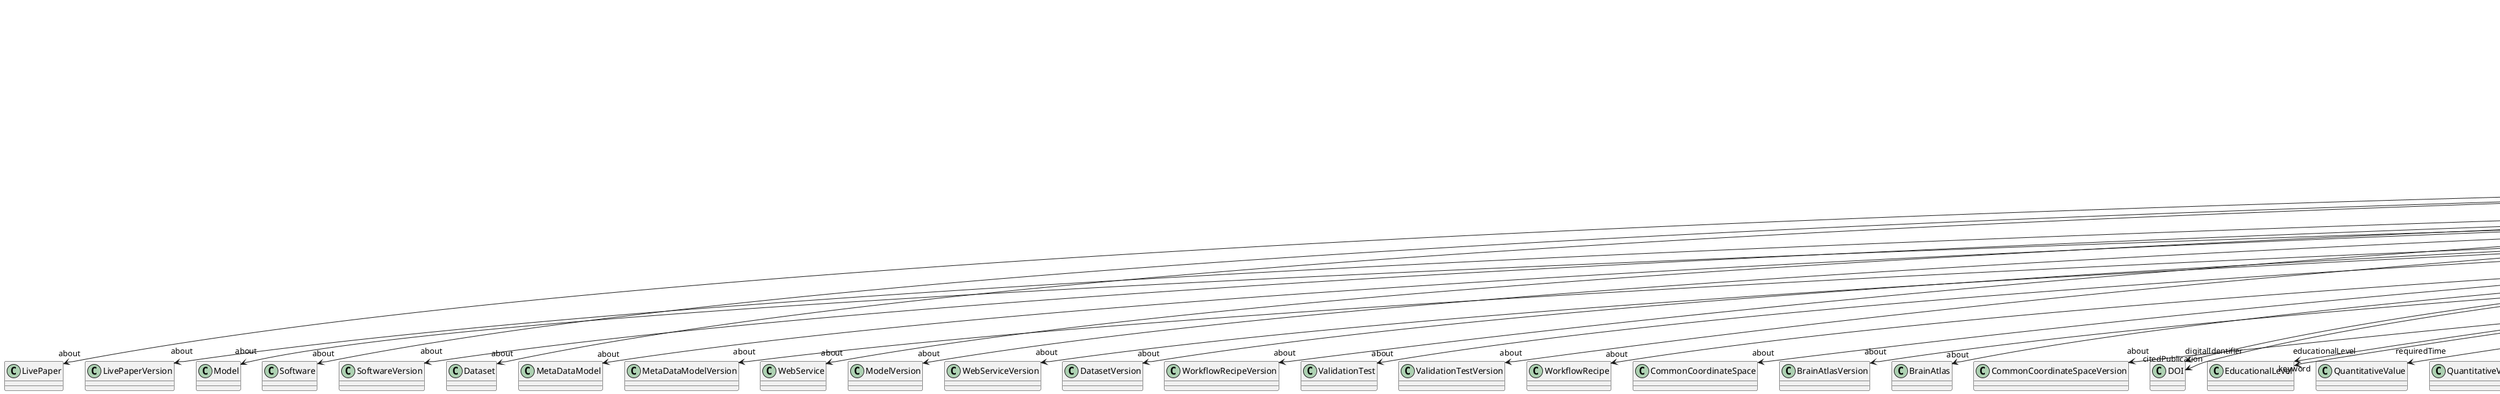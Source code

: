 @startuml
class LearningResource {
+about
+digitalIdentifier
+educationalLevel
+learningOutcome
+order
+prerequisite
+requiredTime
+topic
+type
+abstract
+author
+citedPublication
+copyright
+creationDate
+custodian
+editor
+funding
+IRI
+keyword
+license
+modificationDate
+name
+publicationDate
+publisher
+versionIdentifier

}
LearningResource -d-> "about" LivePaper
LearningResource -d-> "about" LivePaperVersion
LearningResource -d-> "about" Model
LearningResource -d-> "about" Software
LearningResource -d-> "about" SoftwareVersion
LearningResource -d-> "about" Dataset
LearningResource -d-> "about" MetaDataModel
LearningResource -d-> "about" MetaDataModelVersion
LearningResource -d-> "about" WebService
LearningResource -d-> "about" ModelVersion
LearningResource -d-> "about" WebServiceVersion
LearningResource -d-> "about" DatasetVersion
LearningResource -d-> "about" WorkflowRecipeVersion
LearningResource -d-> "about" ValidationTest
LearningResource -d-> "about" ValidationTestVersion
LearningResource -d-> "about" WorkflowRecipe
LearningResource -d-> "about" CommonCoordinateSpace
LearningResource -d-> "about" BrainAtlasVersion
LearningResource -d-> "about" BrainAtlas
LearningResource -d-> "about" CommonCoordinateSpaceVersion
LearningResource -d-> "digitalIdentifier" DOI
LearningResource -d-> "educationalLevel" EducationalLevel
LearningResource -d-> "requiredTime" QuantitativeValue
LearningResource -d-> "requiredTime" QuantitativeValueRange
LearningResource -d-> "type" LearningResourceType
LearningResource -d-> "author" Person
LearningResource -d-> "author" Organization
LearningResource -d-> "author" Consortium
LearningResource -d-> "citedPublication" DOI
LearningResource -d-> "citedPublication" ISBN
LearningResource -d-> "copyright" Copyright
LearningResource -d-> "custodian" Person
LearningResource -d-> "custodian" Organization
LearningResource -d-> "custodian" Consortium
LearningResource -d-> "editor" Person
LearningResource -d-> "funding" Funding
LearningResource -d-> "keyword" ActionStatusType
LearningResource -d-> "keyword" CriteriaQualityType
LearningResource -d-> "keyword" BreedingType
LearningResource -d-> "keyword" OrganismSubstance
LearningResource -d-> "keyword" GeneticStrainType
LearningResource -d-> "keyword" VisualStimulusType
LearningResource -d-> "keyword" ContributionType
LearningResource -d-> "keyword" DeviceType
LearningResource -d-> "keyword" ProductAccessibility
LearningResource -d-> "keyword" DifferenceMeasure
LearningResource -d-> "keyword" StimulationApproach
LearningResource -d-> "keyword" PatchClampVariation
LearningResource -d-> "keyword" Handedness
LearningResource -d-> "keyword" FileRepositoryType
LearningResource -d-> "keyword" MetaDataModelType
LearningResource -d-> "keyword" Technique
LearningResource -d-> "keyword" SoftwareApplicationCategory
LearningResource -d-> "keyword" AnatomicalIdentificationType
LearningResource -d-> "keyword" OperatingSystem
LearningResource -d-> "keyword" OperatingDevice
LearningResource -d-> "keyword" AnatomicalPlane
LearningResource -d-> "keyword" CranialWindowConstructionType
LearningResource -d-> "keyword" BiologicalSex
LearningResource -d-> "keyword" SoftwareFeature
LearningResource -d-> "keyword" UnitOfMeasurement
LearningResource -d-> "keyword" QualitativeOverlap
LearningResource -d-> "keyword" Laterality
LearningResource -d-> "keyword" Organ
LearningResource -d-> "keyword" FileUsageRole
LearningResource -d-> "keyword" AnatomicalAxesOrientation
LearningResource -d-> "keyword" ElectricalStimulusType
LearningResource -d-> "keyword" TactileStimulusType
LearningResource -d-> "keyword" BiologicalOrder
LearningResource -d-> "keyword" SetupType
LearningResource -d-> "keyword" CellType
LearningResource -d-> "keyword" DataType
LearningResource -d-> "keyword" MolecularEntity
LearningResource -d-> "keyword" ProgrammingLanguage
LearningResource -d-> "keyword" ModelAbstractionLevel
LearningResource -d-> "keyword" StimulationTechnique
LearningResource -d-> "keyword" CellCultureType
LearningResource -d-> "keyword" AuditoryStimulusType
LearningResource -d-> "keyword" ModelScope
LearningResource -d-> "keyword" GustatoryStimulusType
LearningResource -d-> "keyword" TermSuggestion
LearningResource -d-> "keyword" OrganismSystem
LearningResource -d-> "keyword" Terminology
LearningResource -d-> "keyword" LearningResourceType
LearningResource -d-> "keyword" Language
LearningResource -d-> "keyword" SubjectAttribute
LearningResource -d-> "keyword" OpticalStimulusType
LearningResource -d-> "keyword" Species
LearningResource -d-> "keyword" Disease
LearningResource -d-> "keyword" AnnotationType
LearningResource -d-> "keyword" AnnotationCriteriaType
LearningResource -d-> "keyword" AgeCategory
LearningResource -d-> "keyword" TissueSampleAttribute
LearningResource -d-> "keyword" UBERONParcellation
LearningResource -d-> "keyword" AtlasType
LearningResource -d-> "keyword" PreparationType
LearningResource -d-> "keyword" MeasuredQuantity
LearningResource -d-> "keyword" AnalysisTechnique
LearningResource -d-> "keyword" SubcellularEntity
LearningResource -d-> "keyword" EducationalLevel
LearningResource -d-> "keyword" ChemicalMixtureType
LearningResource -d-> "keyword" TissueSampleType
LearningResource -d-> "keyword" Service
LearningResource -d-> "keyword" ExperimentalApproach
LearningResource -d-> "keyword" Colormap
LearningResource -d-> "keyword" OlfactoryStimulusType
LearningResource -d-> "keyword" CranialWindowReinforcementType
LearningResource -d-> "keyword" TypeOfUncertainty
LearningResource -d-> "keyword" EthicsAssessment
LearningResource -d-> "keyword" FileBundleGrouping
LearningResource -d-> "keyword" SemanticDataType
LearningResource -d-> "keyword" DiseaseModel
LearningResource -d-> "license" License
LearningResource -d-> "publisher" Person
LearningResource -d-> "publisher" Organization
LearningResource -d-> "publisher" Consortium

@enduml